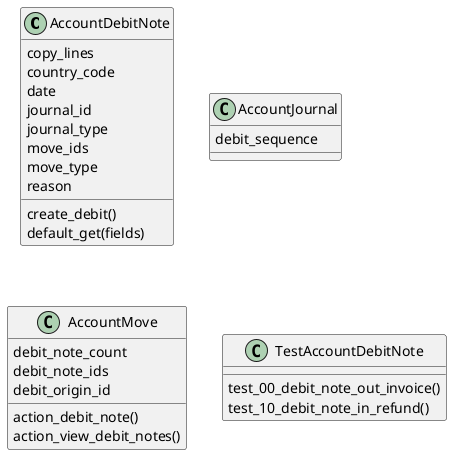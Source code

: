 @startuml classes_account_debit_note
set namespaceSeparator none
class "AccountDebitNote" as odoo_src.odoo.addons.account_debit_note.wizard.account_debit_note.AccountDebitNote {
  copy_lines
  country_code
  date
  journal_id
  journal_type
  move_ids
  move_type
  reason
  create_debit()
  default_get(fields)
}
class "AccountJournal" as odoo_src.odoo.addons.account_debit_note.models.account_journal.AccountJournal {
  debit_sequence
}
class "AccountMove" as odoo_src.odoo.addons.account_debit_note.models.account_move.AccountMove {
  debit_note_count
  debit_note_ids
  debit_origin_id
  action_debit_note()
  action_view_debit_notes()
}
class "TestAccountDebitNote" as odoo_src.odoo.addons.account_debit_note.tests.test_out_debit_note.TestAccountDebitNote {
  test_00_debit_note_out_invoice()
  test_10_debit_note_in_refund()
}
@enduml
